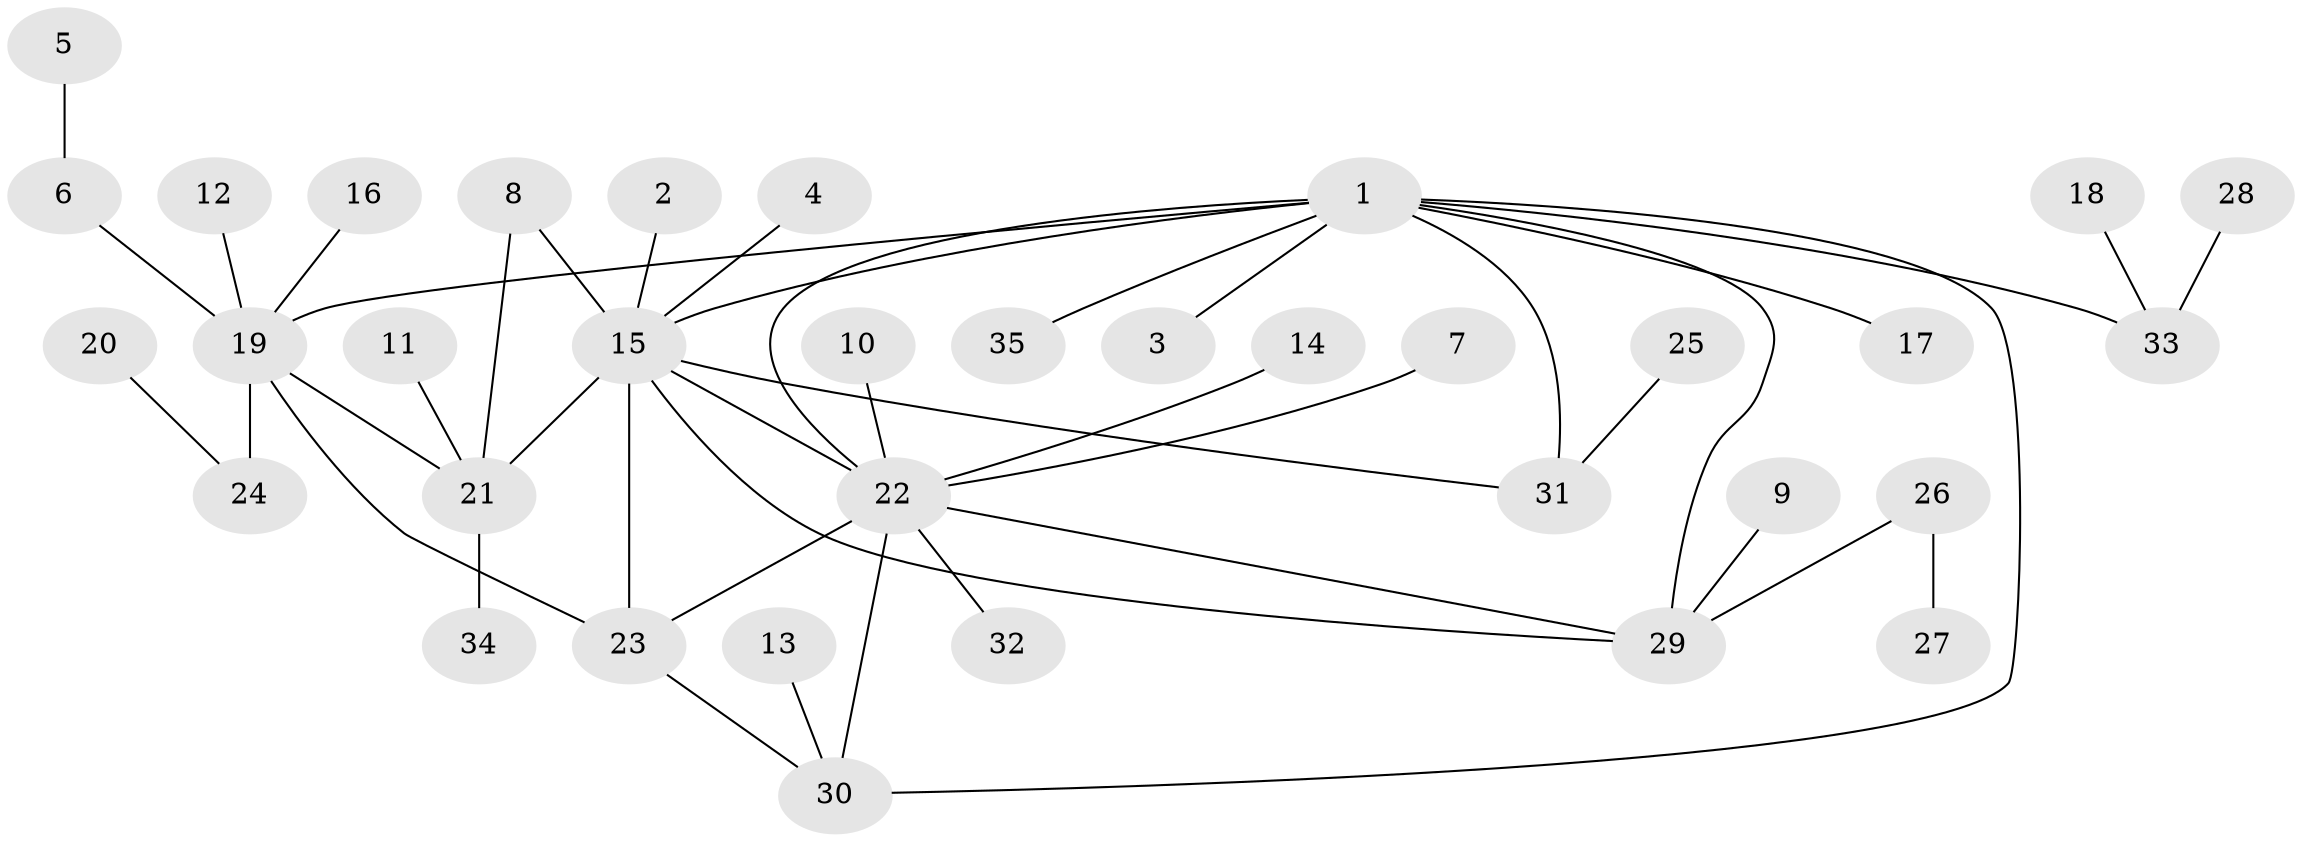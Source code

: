 // original degree distribution, {5: 0.07246376811594203, 7: 0.014492753623188406, 6: 0.043478260869565216, 10: 0.028985507246376812, 3: 0.08695652173913043, 11: 0.014492753623188406, 4: 0.028985507246376812, 2: 0.14492753623188406, 1: 0.5652173913043478}
// Generated by graph-tools (version 1.1) at 2025/26/03/09/25 03:26:42]
// undirected, 35 vertices, 44 edges
graph export_dot {
graph [start="1"]
  node [color=gray90,style=filled];
  1;
  2;
  3;
  4;
  5;
  6;
  7;
  8;
  9;
  10;
  11;
  12;
  13;
  14;
  15;
  16;
  17;
  18;
  19;
  20;
  21;
  22;
  23;
  24;
  25;
  26;
  27;
  28;
  29;
  30;
  31;
  32;
  33;
  34;
  35;
  1 -- 3 [weight=1.0];
  1 -- 15 [weight=1.0];
  1 -- 17 [weight=1.0];
  1 -- 19 [weight=3.0];
  1 -- 22 [weight=1.0];
  1 -- 29 [weight=1.0];
  1 -- 30 [weight=1.0];
  1 -- 31 [weight=2.0];
  1 -- 33 [weight=2.0];
  1 -- 35 [weight=1.0];
  2 -- 15 [weight=1.0];
  4 -- 15 [weight=1.0];
  5 -- 6 [weight=1.0];
  6 -- 19 [weight=1.0];
  7 -- 22 [weight=1.0];
  8 -- 15 [weight=1.0];
  8 -- 21 [weight=1.0];
  9 -- 29 [weight=1.0];
  10 -- 22 [weight=1.0];
  11 -- 21 [weight=1.0];
  12 -- 19 [weight=1.0];
  13 -- 30 [weight=1.0];
  14 -- 22 [weight=1.0];
  15 -- 21 [weight=1.0];
  15 -- 22 [weight=1.0];
  15 -- 23 [weight=1.0];
  15 -- 29 [weight=1.0];
  15 -- 31 [weight=1.0];
  16 -- 19 [weight=1.0];
  18 -- 33 [weight=1.0];
  19 -- 21 [weight=1.0];
  19 -- 23 [weight=1.0];
  19 -- 24 [weight=2.0];
  20 -- 24 [weight=1.0];
  21 -- 34 [weight=1.0];
  22 -- 23 [weight=1.0];
  22 -- 29 [weight=1.0];
  22 -- 30 [weight=1.0];
  22 -- 32 [weight=1.0];
  23 -- 30 [weight=1.0];
  25 -- 31 [weight=1.0];
  26 -- 27 [weight=1.0];
  26 -- 29 [weight=1.0];
  28 -- 33 [weight=1.0];
}
